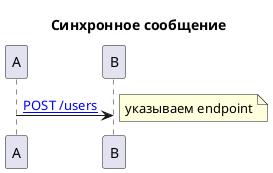 @startuml
title Синхронное сообщение

A -> B: [[http://example.com POST /users]]
note right: указываем endpoint

@enduml